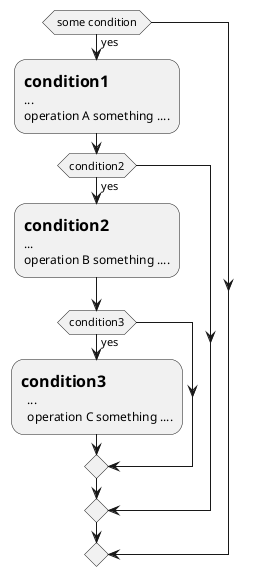 {
  "sha1": "5erc5myfuao4xfcvs074xck6elfdz50",
  "insertion": {
    "when": "2024-05-30T20:48:20.726Z",
    "user": "plantuml@gmail.com"
  }
}
@startuml
if ( some condition ) then (yes)
    :=condition1
    ...
    operation A something ....;
    if (condition2) then (yes)
        := condition2
        ...
        operation B something ....;
        if (condition3) then (yes)
            := condition3
              ...
              operation C something ....;
        endif
    endif
endif
@enduml
